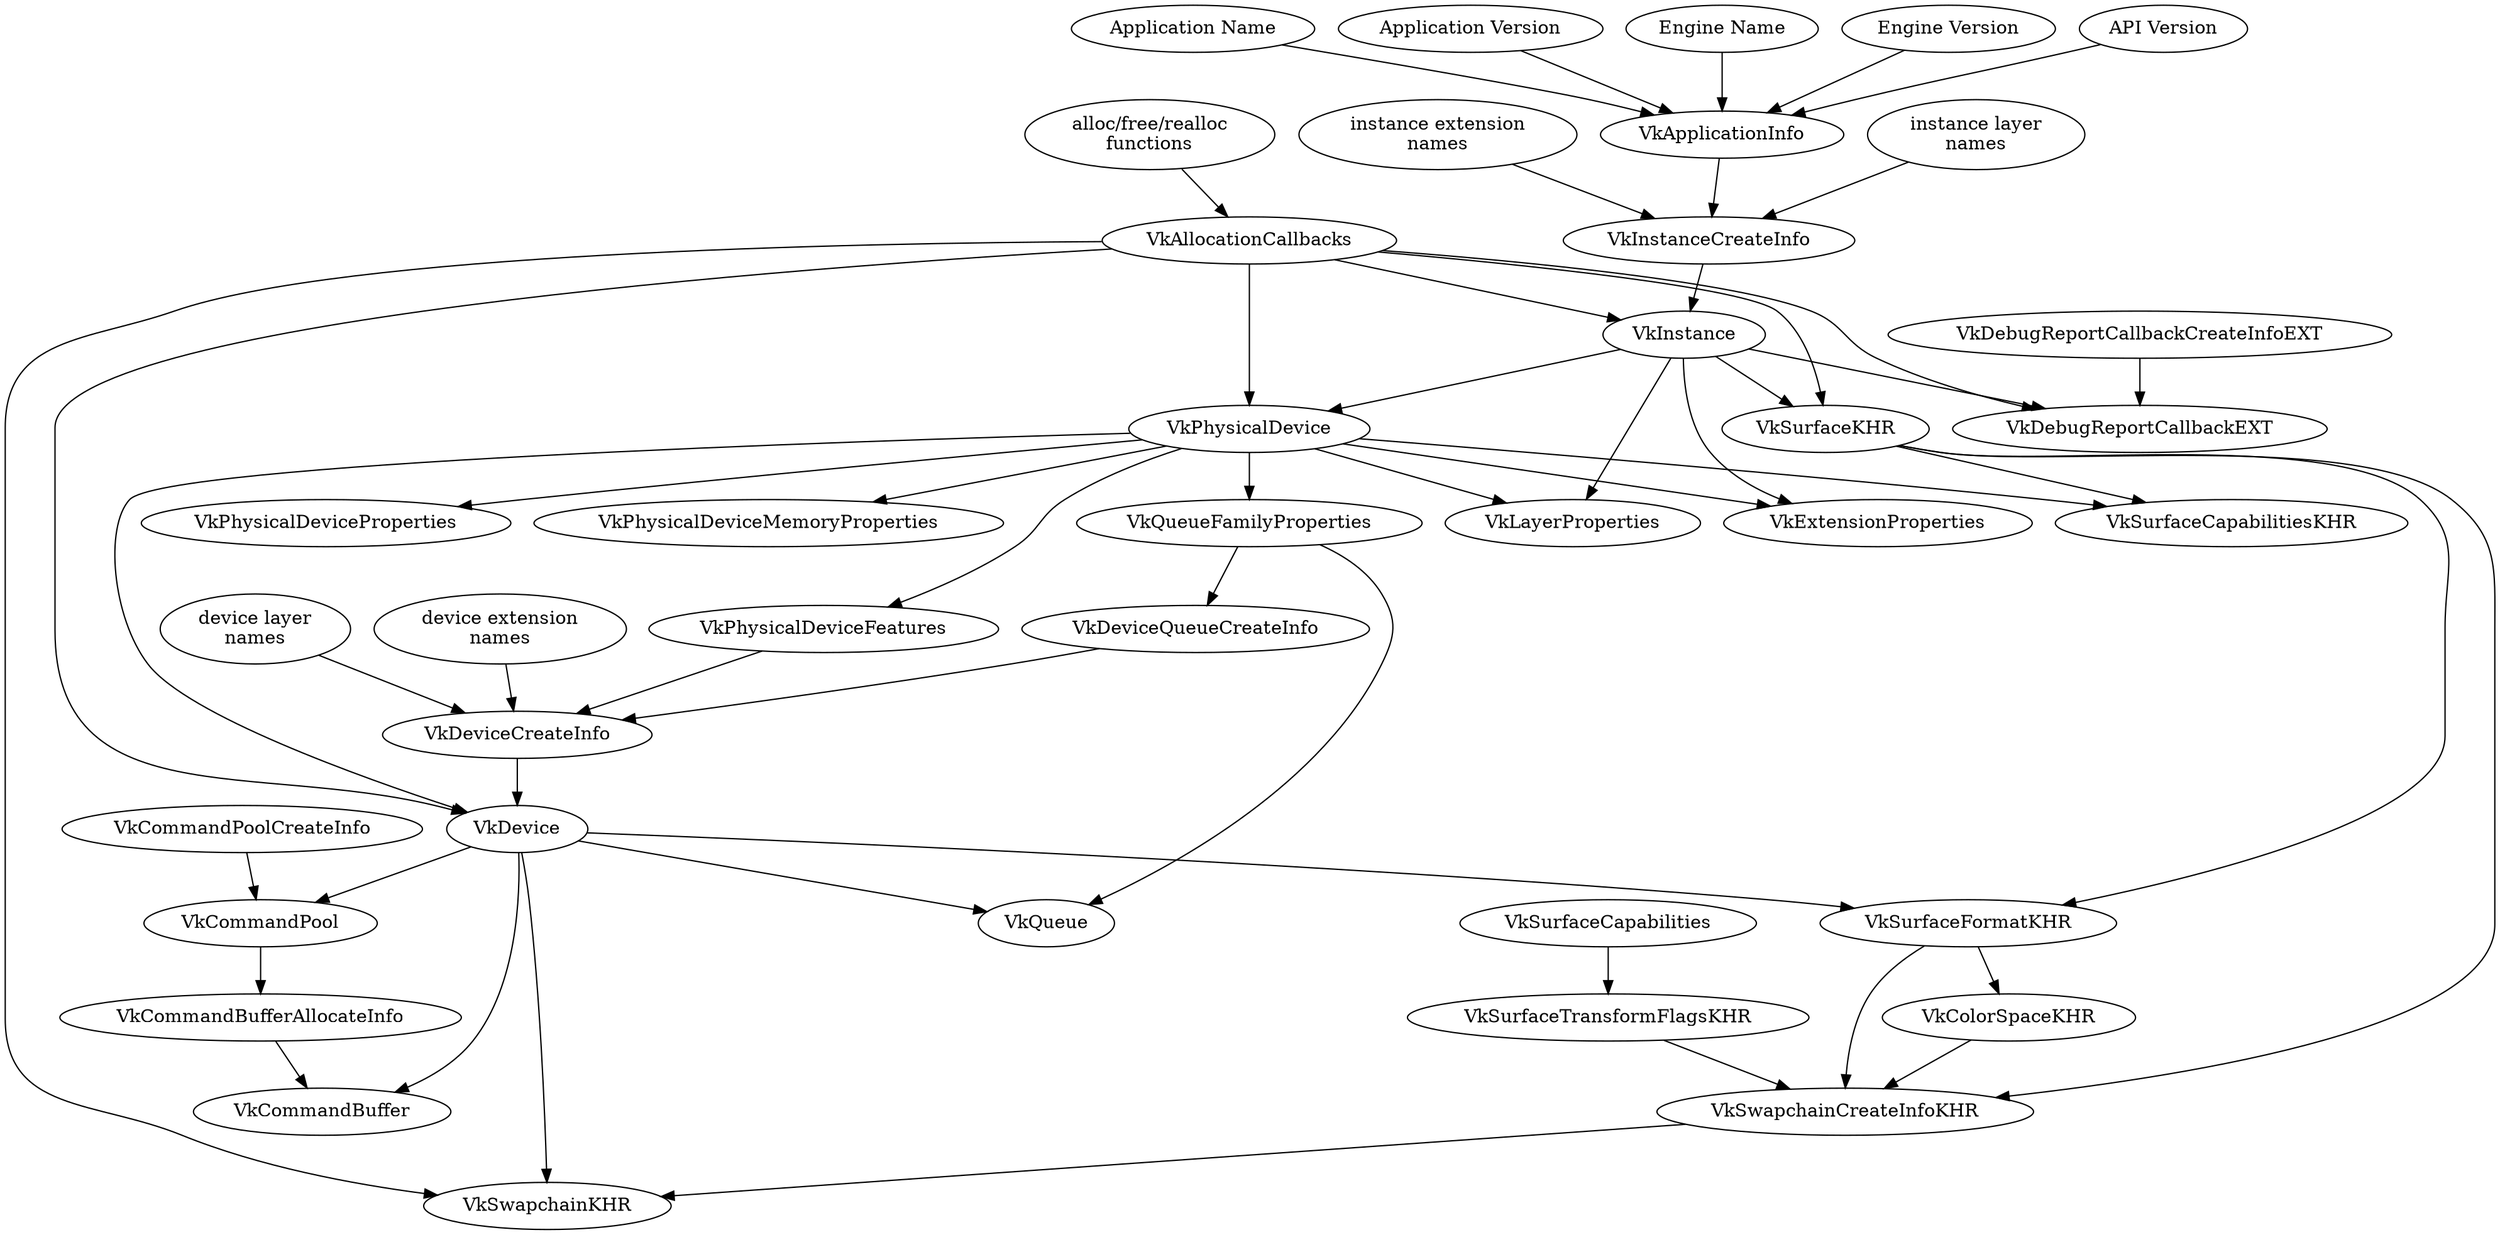 digraph G {
    application_name [label="Application Name"];
    application_name -> VkApplicationInfo;
    
    application_version [label="Application Version"];
    application_version -> VkApplicationInfo;

    engine_name [label="Engine Name"];
    engine_name -> VkApplicationInfo;

    engine_version [label="Engine Version"];
    engine_version -> VkApplicationInfo;

    api_version [label="API Version"];
    api_version -> VkApplicationInfo;
    
    allocation_functions [label="alloc/free/realloc\nfunctions"];
    allocation_functions -> VkAllocationCallbacks;

    instance_layer_names [label="instance layer\nnames"];
    instance_layer_names -> VkInstanceCreateInfo;

    instance_extension_names [label="instance extension\nnames"];
    instance_extension_names -> VkInstanceCreateInfo;
    
    device_layer_names [label="device layer\nnames"];
    device_layer_names -> VkDeviceCreateInfo;

    device_extension_names [label="device extension\nnames"];
    device_extension_names -> VkDeviceCreateInfo;
    
    VkAllocationCallbacks -> {
        VkInstance,
        VkPhysicalDevice,
        VkDevice,
        VkDebugReportCallbackEXT,
        VkSurfaceKHR,
        VkSwapchainKHR
    }
    
    VkApplicationInfo -> {
        VkInstanceCreateInfo
    }

    VkInstanceCreateInfo -> VkInstance;
    VkInstance -> {
        VkPhysicalDevice,
        VkLayerProperties,
        VkExtensionProperties,
        VkDebugReportCallbackEXT,
        VkSurfaceKHR
    }

    VkPhysicalDevice -> {
        VkPhysicalDeviceProperties,
        VkPhysicalDeviceMemoryProperties,
        VkPhysicalDeviceFeatures,
        VkLayerProperties,
        VkExtensionProperties,
        VkQueueFamilyProperties,
        VkDevice,
        VkSurfaceCapabilitiesKHR
    }

    VkPhysicalDeviceFeatures -> {
        VkDeviceCreateInfo
    }

    VkQueueFamilyProperties -> {
        VkDeviceQueueCreateInfo,
        VkQueue
    }

    VkDeviceQueueCreateInfo -> VkDeviceCreateInfo;

    VkDeviceCreateInfo -> VkDevice;
    VkDevice -> {
        VkQueue,
        VkCommandPool,
        VkCommandBuffer,
        VkSurfaceFormatKHR,
        VkSwapchainKHR
    }

    VkDebugReportCallbackCreateInfoEXT -> VkDebugReportCallbackEXT;

    VkCommandPoolCreateInfo -> VkCommandPool;
    VkCommandPool -> {
        VkCommandBufferAllocateInfo
    }

    VkCommandBufferAllocateInfo -> VkCommandBuffer;
    VkCommandBuffer -> {
    }

    VkSurfaceKHR -> {
        VkSurfaceCapabilitiesKHR,
        VkSurfaceFormatKHR,
        VkSwapchainCreateInfoKHR
    }

    VkSurfaceFormatKHR -> {
        VkSwapchainCreateInfoKHR,
        VkColorSpaceKHR
    }

    VkSurfaceCapabilities -> {
        VkSurfaceTransformFlagsKHR
    }

    VkSurfaceTransformFlagsKHR -> VkSwapchainCreateInfoKHR;
    VkColorSpaceKHR -> VkSwapchainCreateInfoKHR;
    VkSwapchainCreateInfoKHR -> VkSwapchainKHR;
}